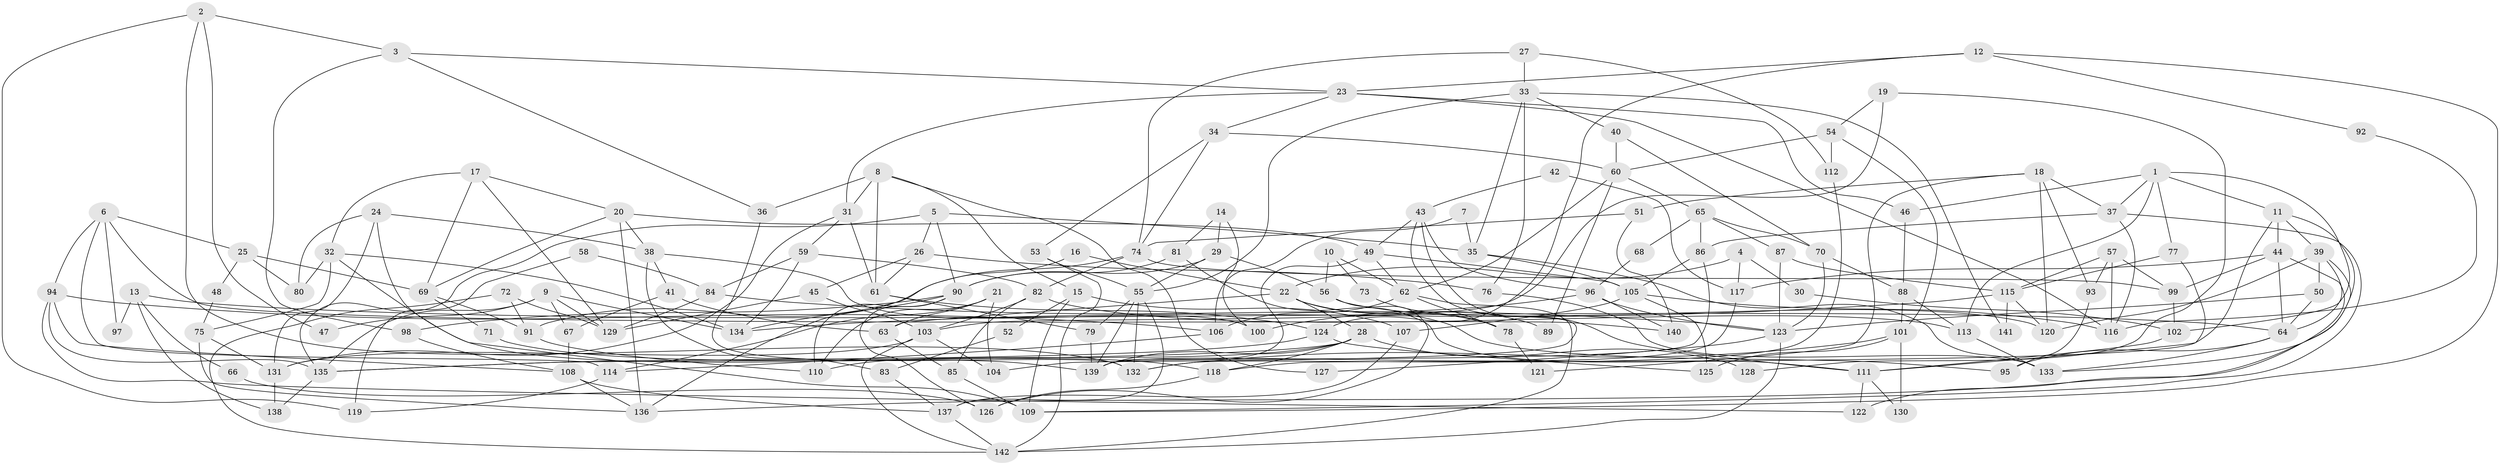 // Generated by graph-tools (version 1.1) at 2025/11/02/27/25 16:11:16]
// undirected, 142 vertices, 284 edges
graph export_dot {
graph [start="1"]
  node [color=gray90,style=filled];
  1;
  2;
  3;
  4;
  5;
  6;
  7;
  8;
  9;
  10;
  11;
  12;
  13;
  14;
  15;
  16;
  17;
  18;
  19;
  20;
  21;
  22;
  23;
  24;
  25;
  26;
  27;
  28;
  29;
  30;
  31;
  32;
  33;
  34;
  35;
  36;
  37;
  38;
  39;
  40;
  41;
  42;
  43;
  44;
  45;
  46;
  47;
  48;
  49;
  50;
  51;
  52;
  53;
  54;
  55;
  56;
  57;
  58;
  59;
  60;
  61;
  62;
  63;
  64;
  65;
  66;
  67;
  68;
  69;
  70;
  71;
  72;
  73;
  74;
  75;
  76;
  77;
  78;
  79;
  80;
  81;
  82;
  83;
  84;
  85;
  86;
  87;
  88;
  89;
  90;
  91;
  92;
  93;
  94;
  95;
  96;
  97;
  98;
  99;
  100;
  101;
  102;
  103;
  104;
  105;
  106;
  107;
  108;
  109;
  110;
  111;
  112;
  113;
  114;
  115;
  116;
  117;
  118;
  119;
  120;
  121;
  122;
  123;
  124;
  125;
  126;
  127;
  128;
  129;
  130;
  131;
  132;
  133;
  134;
  135;
  136;
  137;
  138;
  139;
  140;
  141;
  142;
  1 -- 77;
  1 -- 113;
  1 -- 11;
  1 -- 37;
  1 -- 46;
  1 -- 102;
  2 -- 3;
  2 -- 132;
  2 -- 47;
  2 -- 119;
  3 -- 98;
  3 -- 23;
  3 -- 36;
  4 -- 117;
  4 -- 22;
  4 -- 30;
  5 -- 90;
  5 -- 26;
  5 -- 35;
  5 -- 135;
  6 -- 114;
  6 -- 94;
  6 -- 25;
  6 -- 97;
  6 -- 140;
  7 -- 35;
  7 -- 106;
  8 -- 31;
  8 -- 61;
  8 -- 15;
  8 -- 36;
  8 -- 127;
  9 -- 135;
  9 -- 67;
  9 -- 47;
  9 -- 129;
  9 -- 134;
  10 -- 56;
  10 -- 62;
  10 -- 73;
  11 -- 44;
  11 -- 39;
  11 -- 118;
  11 -- 133;
  12 -- 124;
  12 -- 23;
  12 -- 92;
  12 -- 109;
  13 -- 64;
  13 -- 138;
  13 -- 66;
  13 -- 97;
  14 -- 100;
  14 -- 81;
  14 -- 29;
  15 -- 109;
  15 -- 52;
  15 -- 107;
  16 -- 136;
  16 -- 22;
  17 -- 32;
  17 -- 129;
  17 -- 20;
  17 -- 69;
  18 -- 120;
  18 -- 37;
  18 -- 51;
  18 -- 93;
  18 -- 121;
  19 -- 54;
  19 -- 103;
  19 -- 128;
  20 -- 49;
  20 -- 38;
  20 -- 69;
  20 -- 136;
  21 -- 104;
  21 -- 110;
  21 -- 63;
  21 -- 114;
  22 -- 28;
  22 -- 63;
  22 -- 78;
  22 -- 89;
  22 -- 95;
  23 -- 34;
  23 -- 46;
  23 -- 31;
  23 -- 116;
  24 -- 80;
  24 -- 109;
  24 -- 38;
  24 -- 131;
  25 -- 69;
  25 -- 48;
  25 -- 80;
  26 -- 76;
  26 -- 45;
  26 -- 61;
  27 -- 112;
  27 -- 33;
  27 -- 74;
  28 -- 135;
  28 -- 110;
  28 -- 118;
  28 -- 128;
  28 -- 139;
  29 -- 90;
  29 -- 55;
  29 -- 56;
  30 -- 102;
  31 -- 61;
  31 -- 59;
  31 -- 131;
  32 -- 139;
  32 -- 134;
  32 -- 75;
  32 -- 80;
  33 -- 35;
  33 -- 55;
  33 -- 40;
  33 -- 76;
  33 -- 141;
  34 -- 53;
  34 -- 74;
  34 -- 60;
  35 -- 133;
  35 -- 105;
  36 -- 132;
  37 -- 116;
  37 -- 86;
  37 -- 109;
  38 -- 41;
  38 -- 83;
  38 -- 100;
  39 -- 136;
  39 -- 50;
  39 -- 64;
  39 -- 120;
  40 -- 60;
  40 -- 70;
  41 -- 63;
  41 -- 67;
  42 -- 43;
  42 -- 117;
  43 -- 49;
  43 -- 96;
  43 -- 104;
  43 -- 111;
  44 -- 99;
  44 -- 64;
  44 -- 117;
  44 -- 122;
  45 -- 129;
  45 -- 103;
  46 -- 88;
  48 -- 75;
  49 -- 139;
  49 -- 105;
  49 -- 62;
  50 -- 123;
  50 -- 64;
  51 -- 74;
  51 -- 140;
  52 -- 83;
  53 -- 142;
  53 -- 55;
  54 -- 60;
  54 -- 101;
  54 -- 112;
  55 -- 132;
  55 -- 79;
  55 -- 137;
  55 -- 139;
  56 -- 120;
  56 -- 126;
  57 -- 116;
  57 -- 93;
  57 -- 99;
  57 -- 115;
  58 -- 84;
  58 -- 119;
  59 -- 84;
  59 -- 82;
  59 -- 134;
  60 -- 65;
  60 -- 62;
  60 -- 89;
  61 -- 79;
  61 -- 124;
  62 -- 78;
  62 -- 106;
  62 -- 142;
  63 -- 85;
  64 -- 95;
  64 -- 133;
  65 -- 87;
  65 -- 86;
  65 -- 68;
  65 -- 70;
  66 -- 126;
  67 -- 108;
  68 -- 96;
  69 -- 71;
  69 -- 91;
  70 -- 88;
  70 -- 123;
  71 -- 118;
  72 -- 91;
  72 -- 142;
  72 -- 129;
  73 -- 78;
  74 -- 82;
  74 -- 91;
  74 -- 99;
  75 -- 131;
  75 -- 136;
  76 -- 133;
  77 -- 111;
  77 -- 115;
  78 -- 121;
  79 -- 139;
  81 -- 111;
  81 -- 90;
  82 -- 103;
  82 -- 85;
  82 -- 113;
  83 -- 137;
  84 -- 129;
  84 -- 123;
  85 -- 109;
  86 -- 139;
  86 -- 105;
  87 -- 115;
  87 -- 123;
  88 -- 113;
  88 -- 101;
  90 -- 126;
  90 -- 134;
  90 -- 98;
  90 -- 110;
  91 -- 110;
  92 -- 116;
  93 -- 95;
  94 -- 108;
  94 -- 122;
  94 -- 106;
  94 -- 135;
  96 -- 140;
  96 -- 123;
  96 -- 100;
  98 -- 108;
  99 -- 102;
  101 -- 125;
  101 -- 130;
  101 -- 132;
  102 -- 111;
  103 -- 142;
  103 -- 131;
  103 -- 104;
  105 -- 107;
  105 -- 116;
  105 -- 125;
  106 -- 114;
  107 -- 137;
  108 -- 137;
  108 -- 136;
  111 -- 122;
  111 -- 130;
  112 -- 132;
  113 -- 133;
  114 -- 119;
  115 -- 134;
  115 -- 120;
  115 -- 141;
  117 -- 139;
  118 -- 126;
  123 -- 142;
  123 -- 127;
  124 -- 135;
  124 -- 125;
  131 -- 138;
  135 -- 138;
  137 -- 142;
}
